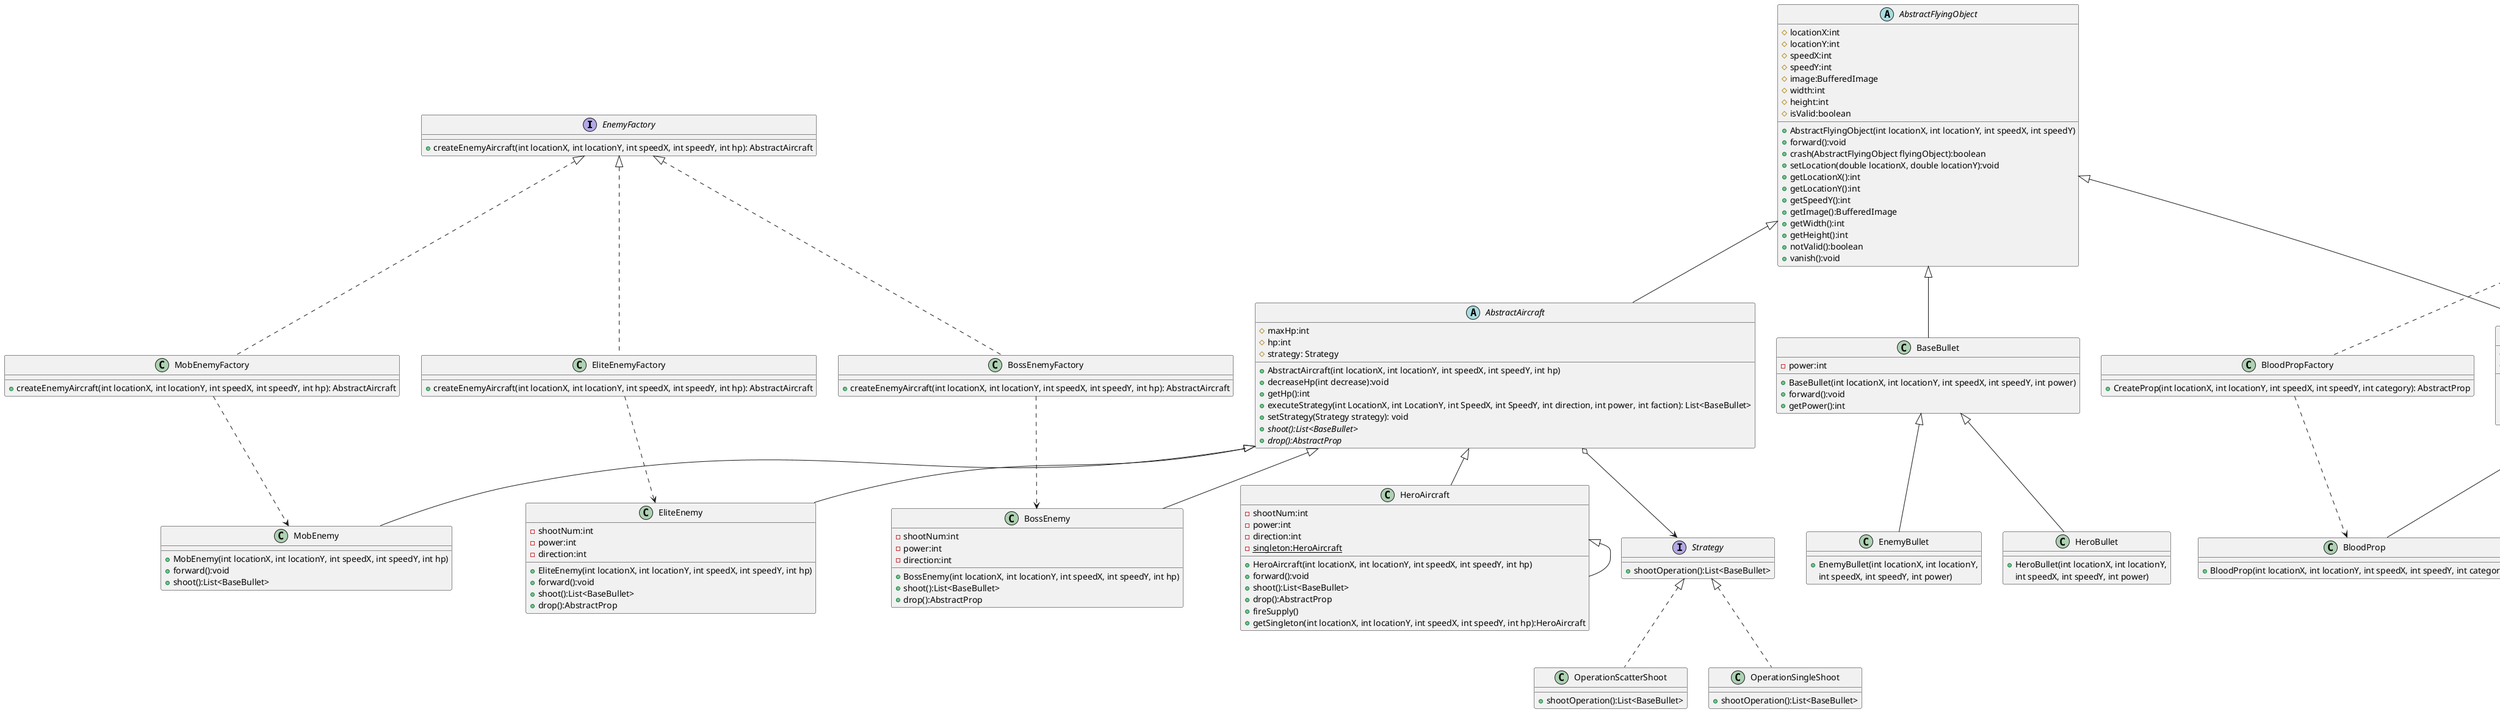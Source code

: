 @startuml
'https://plantuml.com/class-diagram

interface EnemyFactory
{
    + createEnemyAircraft(int locationX, int locationY, int speedX, int speedY, int hp): AbstractAircraft
}

class MobEnemyFactory
{
    + createEnemyAircraft(int locationX, int locationY, int speedX, int speedY, int hp): AbstractAircraft
}

class EliteEnemyFactory
{
    + createEnemyAircraft(int locationX, int locationY, int speedX, int speedY, int hp): AbstractAircraft
}

class BossEnemyFactory
{
    + createEnemyAircraft(int locationX, int locationY, int speedX, int speedY, int hp): AbstractAircraft
}

EnemyFactory <|.. MobEnemyFactory
EnemyFactory <|.. EliteEnemyFactory
EnemyFactory <|.. BossEnemyFactory

MobEnemyFactory ..> MobEnemy
EliteEnemyFactory ..> EliteEnemy
BossEnemyFactory ..> BossEnemy

interface PropsFactory
{
   + CreateProp(int locationX, int locationY, int speedX, int speedY, int category): AbstractProp
}

class BloodPropFactory
{
    + CreateProp(int locationX, int locationY, int speedX, int speedY, int category): AbstractProp
}

class BombPropFactory
{
    + CreateProp(int locationX, int locationY, int speedX, int speedY, int category): AbstractProp
}

class BulletPropFactory
{
    + CreateProp(int locationX, int locationY, int speedX, int speedY, int category): AbstractProp
}

PropsFactory <|.. BloodPropFactory
PropsFactory <|.. BombPropFactory
PropsFactory <|.. BulletPropFactory

PropsFactory ..> AbstractProp
BloodPropFactory ..> BloodProp
BombPropFactory ..> BombProp
BulletPropFactory ..> BulletProp

abstract class AbstractFlyingObject
{
    # locationX:int
    # locationY:int
    # speedX:int
    # speedY:int
    # image:BufferedImage
    # width:int
    # height:int
    # isValid:boolean

    + AbstractFlyingObject(int locationX, int locationY, int speedX, int speedY)
    + forward():void
    + crash(AbstractFlyingObject flyingObject):boolean
    + setLocation(double locationX, double locationY):void
    + getLocationX():int
    + getLocationY():int
    + getSpeedY():int
    + getImage():BufferedImage
    + getWidth():int
    + getHeight():int
    + notValid():boolean
    + vanish():void
}
abstract class AbstractAircraft
{
	# maxHp:int
    # hp:int
    # strategy: Strategy
    + AbstractAircraft(int locationX, int locationY, int speedX, int speedY, int hp)
    + decreaseHp(int decrease):void
    + getHp():int
    + executeStrategy(int LocationX, int LocationY, int SpeedX, int SpeedY, int direction, int power, int faction): List<BaseBullet>
    + setStrategy(Strategy strategy): void
    + {abstract} shoot():List<BaseBullet>
    + {abstract} drop():AbstractProp
 }


class HeroAircraft {
    - shootNum:int
    - power:int
    - direction:int
    - {static} singleton:HeroAircraft
    + HeroAircraft(int locationX, int locationY, int speedX, int speedY, int hp)
    + forward():void
    + shoot():List<BaseBullet>
    + drop():AbstractProp
    + fireSupply()
    + getSingleton(int locationX, int locationY, int speedX, int speedY, int hp):HeroAircraft
}

AbstractAircraft <|-- HeroAircraft
HeroAircraft <|-- HeroAircraft

class MobEnemy {
    + MobEnemy(int locationX, int locationY, int speedX, int speedY, int hp)
    + forward():void
    + shoot():List<BaseBullet>
}
AbstractAircraft <|-- MobEnemy

class EliteEnemy{
    - shootNum:int
    - power:int
    - direction:int
    + EliteEnemy(int locationX, int locationY, int speedX, int speedY, int hp)
    + forward():void
    + shoot():List<BaseBullet>
    + drop():AbstractProp
}
AbstractAircraft <|-- EliteEnemy

class BossEnemy{
    - shootNum:int
    - power:int
    - direction:int
    + BossEnemy(int locationX, int locationY, int speedX, int speedY, int hp)
    + shoot():List<BaseBullet>
    + drop():AbstractProp
}
AbstractAircraft <|-- BossEnemy

class BaseBullet
{
    - power:int
    + BaseBullet(int locationX, int locationY, int speedX, int speedY, int power)
    + forward():void
	+ getPower():int
}

class HeroBullet {
    + HeroBullet(int locationX, int locationY,
     int speedX, int speedY, int power)
}

class EnemyBullet {
    + EnemyBullet(int locationX, int locationY,
     int speedX, int speedY, int power)
}

BaseBullet <|-- HeroBullet
BaseBullet <|-- EnemyBullet

abstract class AbstractProp{
    # category:int
    # increase:int
    + AbstractProp(int locationX, int locationY, int speedX, int speedY, int category)
    + getCategory():int
    + getIncrease():int
    + forward():void
}

class BloodProp{
    + BloodProp(int locationX, int locationY, int speedX, int speedY, int category)
}

class BombProp{
    + BombProp(int locationX, int locationY, int speedX, int speedY, int category)
}

class BulletProp{
    + BulletProp(int locationX, int locationY, int speedX, int speedY, int category)
}

AbstractProp <|-- BloodProp
AbstractProp <|-- BombProp
AbstractProp <|-- BulletProp

AbstractFlyingObject <|-- AbstractProp
AbstractFlyingObject <|-- AbstractAircraft
AbstractFlyingObject <|-- BaseBullet

interface Strategy{
    + shootOperation():List<BaseBullet>
}
AbstractAircraft o--> Strategy

class OperationScatterShoot{
    + shootOperation():List<BaseBullet>
}

class OperationSingleShoot{
    + shootOperation():List<BaseBullet>
}


Strategy <|.. OperationScatterShoot
Strategy <|.. OperationSingleShoot


interface DataDao{
    + {abstract} getAllDatas(): List<GameData>
    + {abstract} doAdd(GameData): void
    + {abstract} writeToFile(): void
    + {abstract} readFromFile(): void
}

class GameData{
    - username:String
    - score:int
    - date:Date
    + GameData(String username, int score, Date date)
    + getScore(): int
    + getUsername(): String
    + getDate(): Date
    + setUsername(String username): void
    + setScore(int score): void
    + setDate(Date date): void
}

class DataDaoImpl{
    - datas: List<GameData>
    + DataDaoImpl()
    + getAllDatas(): List<GameData>
    + doAdd(GameData): void
    + writeToFile(): void
    + readFromFile(): void
}

DataDaoImpl --> GameData
DataDao <|.. DataDaoImpl
@enduml